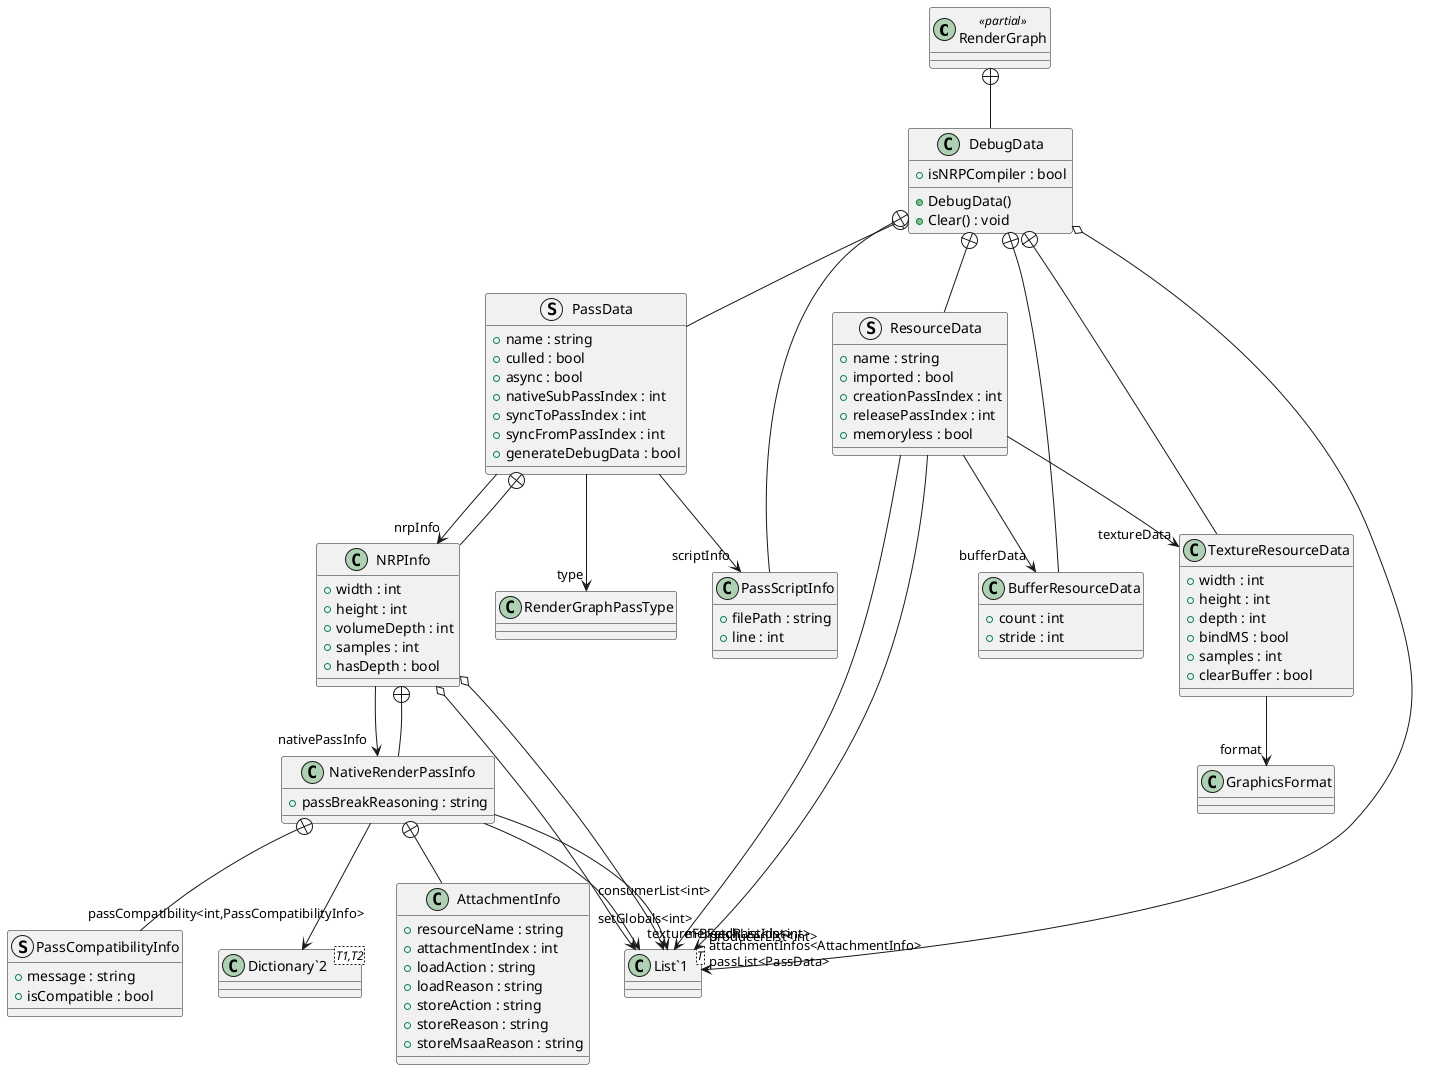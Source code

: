 @startuml
class RenderGraph <<partial>> {
}
class DebugData {
    + DebugData()
    + isNRPCompiler : bool
    + Clear() : void
}
class "List`1"<T> {
}
struct PassData {
    + name : string
    + culled : bool
    + async : bool
    + nativeSubPassIndex : int
    + syncToPassIndex : int
    + syncFromPassIndex : int
    + generateDebugData : bool
}
class BufferResourceData {
    + count : int
    + stride : int
}
class TextureResourceData {
    + width : int
    + height : int
    + depth : int
    + bindMS : bool
    + samples : int
    + clearBuffer : bool
}
struct ResourceData {
    + name : string
    + imported : bool
    + creationPassIndex : int
    + releasePassIndex : int
    + memoryless : bool
}
class PassScriptInfo {
    + filePath : string
    + line : int
}
class NRPInfo {
    + width : int
    + height : int
    + volumeDepth : int
    + samples : int
    + hasDepth : bool
}
class NativeRenderPassInfo {
    + passBreakReasoning : string
}
class AttachmentInfo {
    + resourceName : string
    + attachmentIndex : int
    + loadAction : string
    + loadReason : string
    + storeAction : string
    + storeReason : string
    + storeMsaaReason : string
}
struct PassCompatibilityInfo {
    + message : string
    + isCompatible : bool
}
class "Dictionary`2"<T1,T2> {
}
RenderGraph +-- DebugData
DebugData o-> "passList<PassData>" "List`1"
DebugData +-- PassData
PassData --> "type" RenderGraphPassType
PassData --> "nrpInfo" NRPInfo
PassData --> "scriptInfo" PassScriptInfo
DebugData +-- BufferResourceData
DebugData +-- TextureResourceData
TextureResourceData --> "format" GraphicsFormat
DebugData +-- ResourceData
ResourceData --> "consumerList<int>" "List`1"
ResourceData --> "producerList<int>" "List`1"
ResourceData --> "textureData" TextureResourceData
ResourceData --> "bufferData" BufferResourceData
DebugData +-- PassScriptInfo
PassData +-- NRPInfo
NRPInfo --> "nativePassInfo" NativeRenderPassInfo
NRPInfo o-> "textureFBFetchList<int>" "List`1"
NRPInfo o-> "setGlobals<int>" "List`1"
NRPInfo +-- NativeRenderPassInfo
NativeRenderPassInfo --> "attachmentInfos<AttachmentInfo>" "List`1"
NativeRenderPassInfo --> "passCompatibility<int,PassCompatibilityInfo>" "Dictionary`2"
NativeRenderPassInfo --> "mergedPassIds<int>" "List`1"
NativeRenderPassInfo +-- AttachmentInfo
NativeRenderPassInfo +-- PassCompatibilityInfo
@enduml
